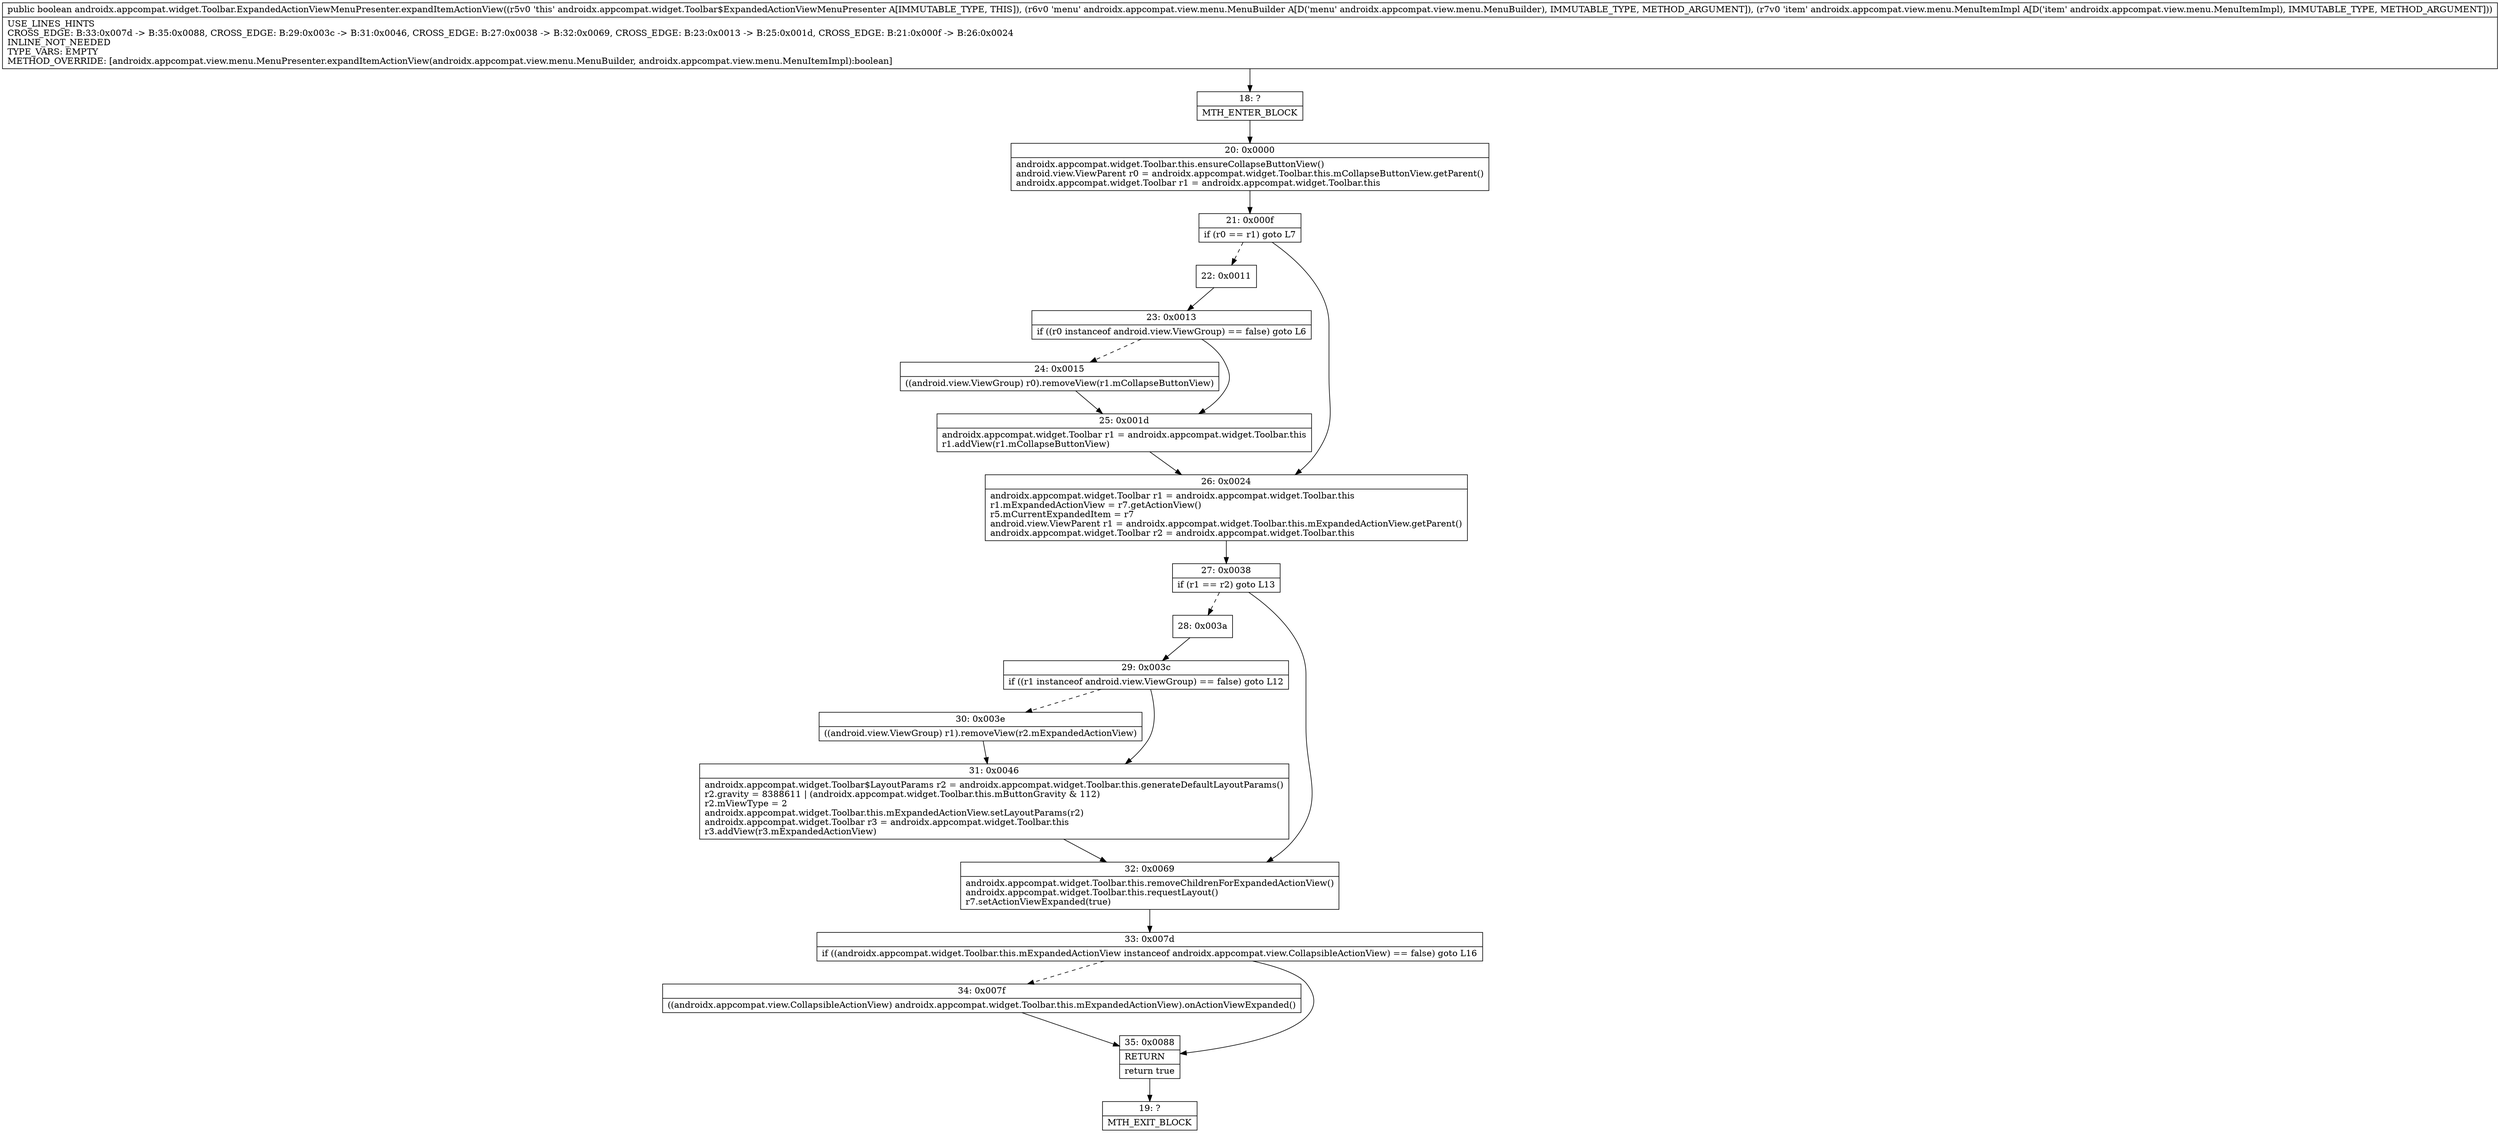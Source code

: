 digraph "CFG forandroidx.appcompat.widget.Toolbar.ExpandedActionViewMenuPresenter.expandItemActionView(Landroidx\/appcompat\/view\/menu\/MenuBuilder;Landroidx\/appcompat\/view\/menu\/MenuItemImpl;)Z" {
Node_18 [shape=record,label="{18\:\ ?|MTH_ENTER_BLOCK\l}"];
Node_20 [shape=record,label="{20\:\ 0x0000|androidx.appcompat.widget.Toolbar.this.ensureCollapseButtonView()\landroid.view.ViewParent r0 = androidx.appcompat.widget.Toolbar.this.mCollapseButtonView.getParent()\landroidx.appcompat.widget.Toolbar r1 = androidx.appcompat.widget.Toolbar.this\l}"];
Node_21 [shape=record,label="{21\:\ 0x000f|if (r0 == r1) goto L7\l}"];
Node_22 [shape=record,label="{22\:\ 0x0011}"];
Node_23 [shape=record,label="{23\:\ 0x0013|if ((r0 instanceof android.view.ViewGroup) == false) goto L6\l}"];
Node_24 [shape=record,label="{24\:\ 0x0015|((android.view.ViewGroup) r0).removeView(r1.mCollapseButtonView)\l}"];
Node_25 [shape=record,label="{25\:\ 0x001d|androidx.appcompat.widget.Toolbar r1 = androidx.appcompat.widget.Toolbar.this\lr1.addView(r1.mCollapseButtonView)\l}"];
Node_26 [shape=record,label="{26\:\ 0x0024|androidx.appcompat.widget.Toolbar r1 = androidx.appcompat.widget.Toolbar.this\lr1.mExpandedActionView = r7.getActionView()\lr5.mCurrentExpandedItem = r7\landroid.view.ViewParent r1 = androidx.appcompat.widget.Toolbar.this.mExpandedActionView.getParent()\landroidx.appcompat.widget.Toolbar r2 = androidx.appcompat.widget.Toolbar.this\l}"];
Node_27 [shape=record,label="{27\:\ 0x0038|if (r1 == r2) goto L13\l}"];
Node_28 [shape=record,label="{28\:\ 0x003a}"];
Node_29 [shape=record,label="{29\:\ 0x003c|if ((r1 instanceof android.view.ViewGroup) == false) goto L12\l}"];
Node_30 [shape=record,label="{30\:\ 0x003e|((android.view.ViewGroup) r1).removeView(r2.mExpandedActionView)\l}"];
Node_31 [shape=record,label="{31\:\ 0x0046|androidx.appcompat.widget.Toolbar$LayoutParams r2 = androidx.appcompat.widget.Toolbar.this.generateDefaultLayoutParams()\lr2.gravity = 8388611 \| (androidx.appcompat.widget.Toolbar.this.mButtonGravity & 112)\lr2.mViewType = 2\landroidx.appcompat.widget.Toolbar.this.mExpandedActionView.setLayoutParams(r2)\landroidx.appcompat.widget.Toolbar r3 = androidx.appcompat.widget.Toolbar.this\lr3.addView(r3.mExpandedActionView)\l}"];
Node_32 [shape=record,label="{32\:\ 0x0069|androidx.appcompat.widget.Toolbar.this.removeChildrenForExpandedActionView()\landroidx.appcompat.widget.Toolbar.this.requestLayout()\lr7.setActionViewExpanded(true)\l}"];
Node_33 [shape=record,label="{33\:\ 0x007d|if ((androidx.appcompat.widget.Toolbar.this.mExpandedActionView instanceof androidx.appcompat.view.CollapsibleActionView) == false) goto L16\l}"];
Node_34 [shape=record,label="{34\:\ 0x007f|((androidx.appcompat.view.CollapsibleActionView) androidx.appcompat.widget.Toolbar.this.mExpandedActionView).onActionViewExpanded()\l}"];
Node_35 [shape=record,label="{35\:\ 0x0088|RETURN\l|return true\l}"];
Node_19 [shape=record,label="{19\:\ ?|MTH_EXIT_BLOCK\l}"];
MethodNode[shape=record,label="{public boolean androidx.appcompat.widget.Toolbar.ExpandedActionViewMenuPresenter.expandItemActionView((r5v0 'this' androidx.appcompat.widget.Toolbar$ExpandedActionViewMenuPresenter A[IMMUTABLE_TYPE, THIS]), (r6v0 'menu' androidx.appcompat.view.menu.MenuBuilder A[D('menu' androidx.appcompat.view.menu.MenuBuilder), IMMUTABLE_TYPE, METHOD_ARGUMENT]), (r7v0 'item' androidx.appcompat.view.menu.MenuItemImpl A[D('item' androidx.appcompat.view.menu.MenuItemImpl), IMMUTABLE_TYPE, METHOD_ARGUMENT]))  | USE_LINES_HINTS\lCROSS_EDGE: B:33:0x007d \-\> B:35:0x0088, CROSS_EDGE: B:29:0x003c \-\> B:31:0x0046, CROSS_EDGE: B:27:0x0038 \-\> B:32:0x0069, CROSS_EDGE: B:23:0x0013 \-\> B:25:0x001d, CROSS_EDGE: B:21:0x000f \-\> B:26:0x0024\lINLINE_NOT_NEEDED\lTYPE_VARS: EMPTY\lMETHOD_OVERRIDE: [androidx.appcompat.view.menu.MenuPresenter.expandItemActionView(androidx.appcompat.view.menu.MenuBuilder, androidx.appcompat.view.menu.MenuItemImpl):boolean]\l}"];
MethodNode -> Node_18;Node_18 -> Node_20;
Node_20 -> Node_21;
Node_21 -> Node_22[style=dashed];
Node_21 -> Node_26;
Node_22 -> Node_23;
Node_23 -> Node_24[style=dashed];
Node_23 -> Node_25;
Node_24 -> Node_25;
Node_25 -> Node_26;
Node_26 -> Node_27;
Node_27 -> Node_28[style=dashed];
Node_27 -> Node_32;
Node_28 -> Node_29;
Node_29 -> Node_30[style=dashed];
Node_29 -> Node_31;
Node_30 -> Node_31;
Node_31 -> Node_32;
Node_32 -> Node_33;
Node_33 -> Node_34[style=dashed];
Node_33 -> Node_35;
Node_34 -> Node_35;
Node_35 -> Node_19;
}

